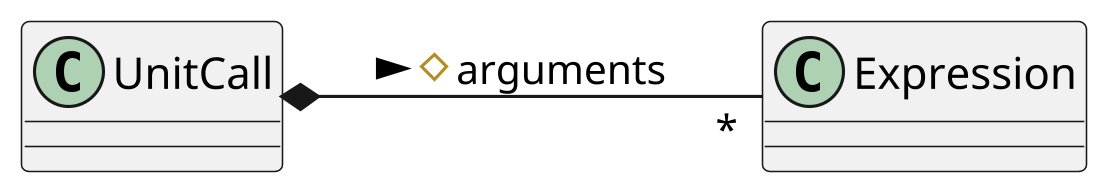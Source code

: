 @startuml
left to right direction
skinparam dpi 300

class UnitCall

UnitCall *-- "*" Expression : # arguments >

@enduml